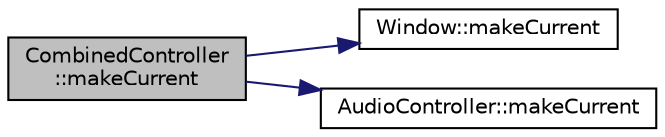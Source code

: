 digraph "CombinedController::makeCurrent"
{
  edge [fontname="Helvetica",fontsize="10",labelfontname="Helvetica",labelfontsize="10"];
  node [fontname="Helvetica",fontsize="10",shape=record];
  rankdir="LR";
  Node1 [label="CombinedController\l::makeCurrent",height=0.2,width=0.4,color="black", fillcolor="grey75", style="filled", fontcolor="black"];
  Node1 -> Node2 [color="midnightblue",fontsize="10",style="solid",fontname="Helvetica"];
  Node2 [label="Window::makeCurrent",height=0.2,width=0.4,color="black", fillcolor="white", style="filled",URL="$class_window.html#a1ebbfc7cd6e34ca3d70257305a97b525"];
  Node1 -> Node3 [color="midnightblue",fontsize="10",style="solid",fontname="Helvetica"];
  Node3 [label="AudioController::makeCurrent",height=0.2,width=0.4,color="black", fillcolor="white", style="filled",URL="$class_audio_controller.html#a20e7a785eee4ef10d075143fb4227d9f"];
}
